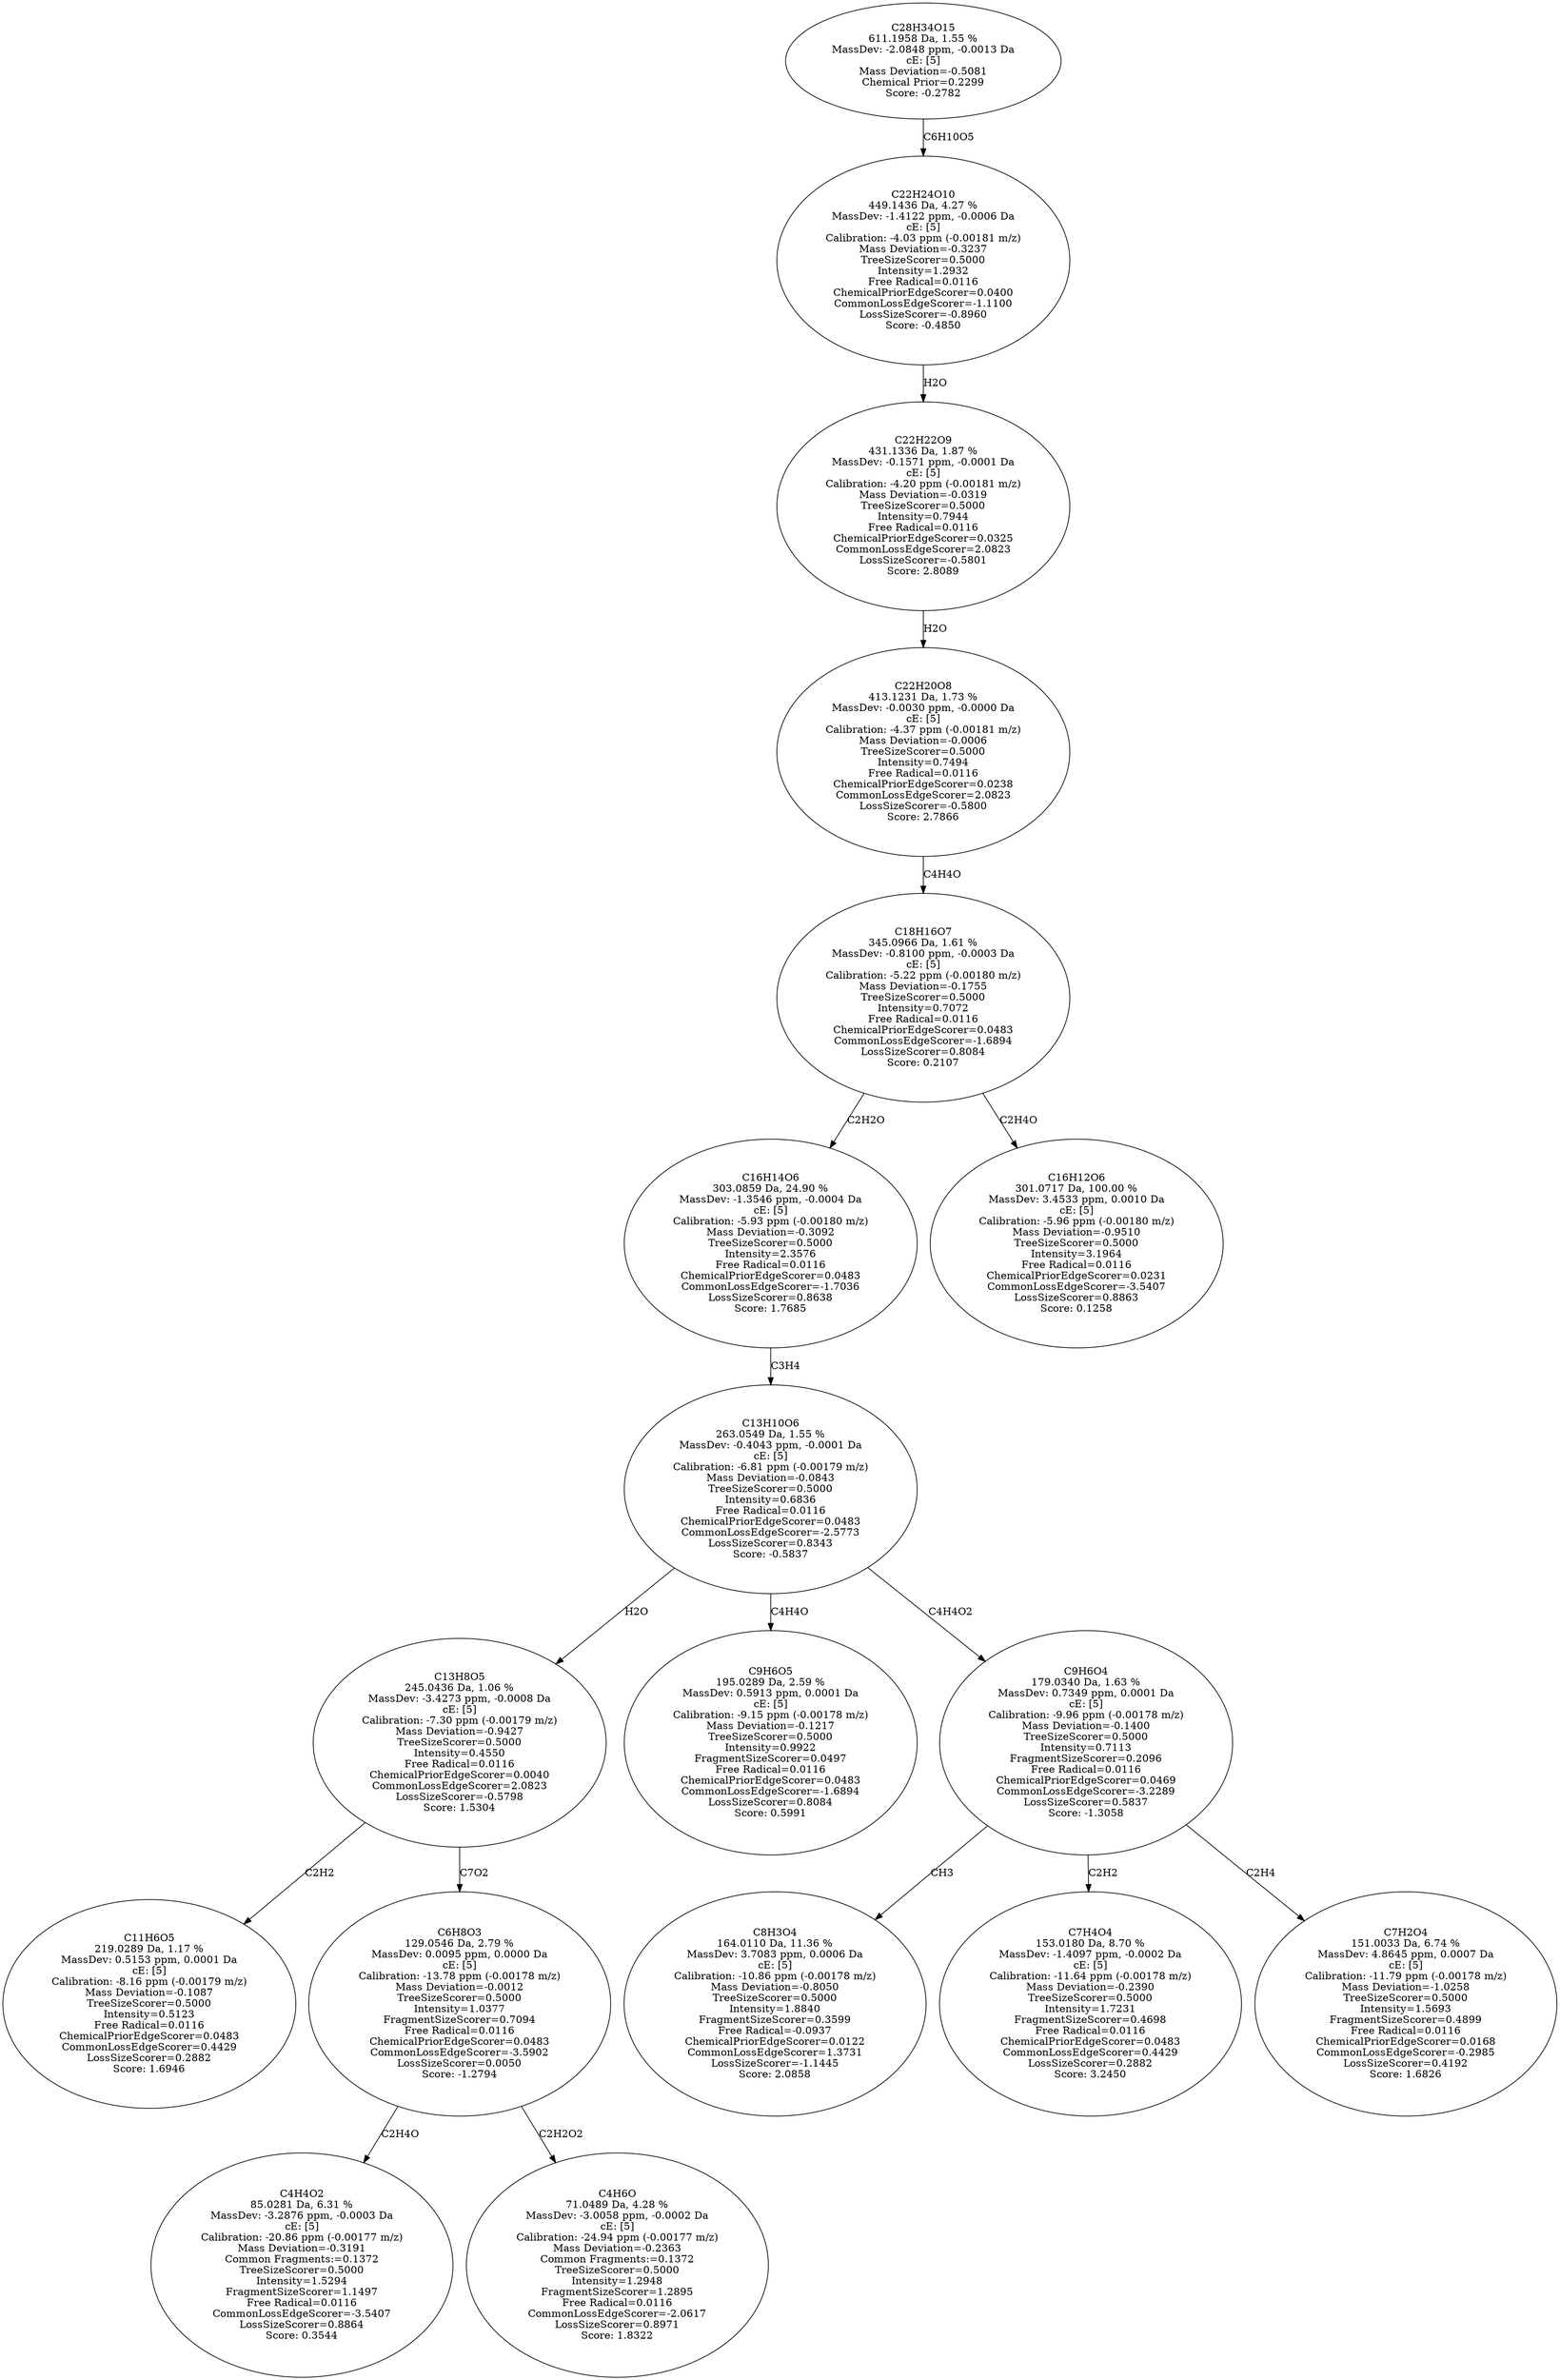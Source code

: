 strict digraph {
v1 [label="C11H6O5\n219.0289 Da, 1.17 %\nMassDev: 0.5153 ppm, 0.0001 Da\ncE: [5]\nCalibration: -8.16 ppm (-0.00179 m/z)\nMass Deviation=-0.1087\nTreeSizeScorer=0.5000\nIntensity=0.5123\nFree Radical=0.0116\nChemicalPriorEdgeScorer=0.0483\nCommonLossEdgeScorer=0.4429\nLossSizeScorer=0.2882\nScore: 1.6946"];
v2 [label="C4H4O2\n85.0281 Da, 6.31 %\nMassDev: -3.2876 ppm, -0.0003 Da\ncE: [5]\nCalibration: -20.86 ppm (-0.00177 m/z)\nMass Deviation=-0.3191\nCommon Fragments:=0.1372\nTreeSizeScorer=0.5000\nIntensity=1.5294\nFragmentSizeScorer=1.1497\nFree Radical=0.0116\nCommonLossEdgeScorer=-3.5407\nLossSizeScorer=0.8864\nScore: 0.3544"];
v3 [label="C4H6O\n71.0489 Da, 4.28 %\nMassDev: -3.0058 ppm, -0.0002 Da\ncE: [5]\nCalibration: -24.94 ppm (-0.00177 m/z)\nMass Deviation=-0.2363\nCommon Fragments:=0.1372\nTreeSizeScorer=0.5000\nIntensity=1.2948\nFragmentSizeScorer=1.2895\nFree Radical=0.0116\nCommonLossEdgeScorer=-2.0617\nLossSizeScorer=0.8971\nScore: 1.8322"];
v4 [label="C6H8O3\n129.0546 Da, 2.79 %\nMassDev: 0.0095 ppm, 0.0000 Da\ncE: [5]\nCalibration: -13.78 ppm (-0.00178 m/z)\nMass Deviation=-0.0012\nTreeSizeScorer=0.5000\nIntensity=1.0377\nFragmentSizeScorer=0.7094\nFree Radical=0.0116\nChemicalPriorEdgeScorer=0.0483\nCommonLossEdgeScorer=-3.5902\nLossSizeScorer=0.0050\nScore: -1.2794"];
v5 [label="C13H8O5\n245.0436 Da, 1.06 %\nMassDev: -3.4273 ppm, -0.0008 Da\ncE: [5]\nCalibration: -7.30 ppm (-0.00179 m/z)\nMass Deviation=-0.9427\nTreeSizeScorer=0.5000\nIntensity=0.4550\nFree Radical=0.0116\nChemicalPriorEdgeScorer=0.0040\nCommonLossEdgeScorer=2.0823\nLossSizeScorer=-0.5798\nScore: 1.5304"];
v6 [label="C9H6O5\n195.0289 Da, 2.59 %\nMassDev: 0.5913 ppm, 0.0001 Da\ncE: [5]\nCalibration: -9.15 ppm (-0.00178 m/z)\nMass Deviation=-0.1217\nTreeSizeScorer=0.5000\nIntensity=0.9922\nFragmentSizeScorer=0.0497\nFree Radical=0.0116\nChemicalPriorEdgeScorer=0.0483\nCommonLossEdgeScorer=-1.6894\nLossSizeScorer=0.8084\nScore: 0.5991"];
v7 [label="C8H3O4\n164.0110 Da, 11.36 %\nMassDev: 3.7083 ppm, 0.0006 Da\ncE: [5]\nCalibration: -10.86 ppm (-0.00178 m/z)\nMass Deviation=-0.8050\nTreeSizeScorer=0.5000\nIntensity=1.8840\nFragmentSizeScorer=0.3599\nFree Radical=-0.0937\nChemicalPriorEdgeScorer=0.0122\nCommonLossEdgeScorer=1.3731\nLossSizeScorer=-1.1445\nScore: 2.0858"];
v8 [label="C7H4O4\n153.0180 Da, 8.70 %\nMassDev: -1.4097 ppm, -0.0002 Da\ncE: [5]\nCalibration: -11.64 ppm (-0.00178 m/z)\nMass Deviation=-0.2390\nTreeSizeScorer=0.5000\nIntensity=1.7231\nFragmentSizeScorer=0.4698\nFree Radical=0.0116\nChemicalPriorEdgeScorer=0.0483\nCommonLossEdgeScorer=0.4429\nLossSizeScorer=0.2882\nScore: 3.2450"];
v9 [label="C7H2O4\n151.0033 Da, 6.74 %\nMassDev: 4.8645 ppm, 0.0007 Da\ncE: [5]\nCalibration: -11.79 ppm (-0.00178 m/z)\nMass Deviation=-1.0258\nTreeSizeScorer=0.5000\nIntensity=1.5693\nFragmentSizeScorer=0.4899\nFree Radical=0.0116\nChemicalPriorEdgeScorer=0.0168\nCommonLossEdgeScorer=-0.2985\nLossSizeScorer=0.4192\nScore: 1.6826"];
v10 [label="C9H6O4\n179.0340 Da, 1.63 %\nMassDev: 0.7349 ppm, 0.0001 Da\ncE: [5]\nCalibration: -9.96 ppm (-0.00178 m/z)\nMass Deviation=-0.1400\nTreeSizeScorer=0.5000\nIntensity=0.7113\nFragmentSizeScorer=0.2096\nFree Radical=0.0116\nChemicalPriorEdgeScorer=0.0469\nCommonLossEdgeScorer=-3.2289\nLossSizeScorer=0.5837\nScore: -1.3058"];
v11 [label="C13H10O6\n263.0549 Da, 1.55 %\nMassDev: -0.4043 ppm, -0.0001 Da\ncE: [5]\nCalibration: -6.81 ppm (-0.00179 m/z)\nMass Deviation=-0.0843\nTreeSizeScorer=0.5000\nIntensity=0.6836\nFree Radical=0.0116\nChemicalPriorEdgeScorer=0.0483\nCommonLossEdgeScorer=-2.5773\nLossSizeScorer=0.8343\nScore: -0.5837"];
v12 [label="C16H14O6\n303.0859 Da, 24.90 %\nMassDev: -1.3546 ppm, -0.0004 Da\ncE: [5]\nCalibration: -5.93 ppm (-0.00180 m/z)\nMass Deviation=-0.3092\nTreeSizeScorer=0.5000\nIntensity=2.3576\nFree Radical=0.0116\nChemicalPriorEdgeScorer=0.0483\nCommonLossEdgeScorer=-1.7036\nLossSizeScorer=0.8638\nScore: 1.7685"];
v13 [label="C16H12O6\n301.0717 Da, 100.00 %\nMassDev: 3.4533 ppm, 0.0010 Da\ncE: [5]\nCalibration: -5.96 ppm (-0.00180 m/z)\nMass Deviation=-0.9510\nTreeSizeScorer=0.5000\nIntensity=3.1964\nFree Radical=0.0116\nChemicalPriorEdgeScorer=0.0231\nCommonLossEdgeScorer=-3.5407\nLossSizeScorer=0.8863\nScore: 0.1258"];
v14 [label="C18H16O7\n345.0966 Da, 1.61 %\nMassDev: -0.8100 ppm, -0.0003 Da\ncE: [5]\nCalibration: -5.22 ppm (-0.00180 m/z)\nMass Deviation=-0.1755\nTreeSizeScorer=0.5000\nIntensity=0.7072\nFree Radical=0.0116\nChemicalPriorEdgeScorer=0.0483\nCommonLossEdgeScorer=-1.6894\nLossSizeScorer=0.8084\nScore: 0.2107"];
v15 [label="C22H20O8\n413.1231 Da, 1.73 %\nMassDev: -0.0030 ppm, -0.0000 Da\ncE: [5]\nCalibration: -4.37 ppm (-0.00181 m/z)\nMass Deviation=-0.0006\nTreeSizeScorer=0.5000\nIntensity=0.7494\nFree Radical=0.0116\nChemicalPriorEdgeScorer=0.0238\nCommonLossEdgeScorer=2.0823\nLossSizeScorer=-0.5800\nScore: 2.7866"];
v16 [label="C22H22O9\n431.1336 Da, 1.87 %\nMassDev: -0.1571 ppm, -0.0001 Da\ncE: [5]\nCalibration: -4.20 ppm (-0.00181 m/z)\nMass Deviation=-0.0319\nTreeSizeScorer=0.5000\nIntensity=0.7944\nFree Radical=0.0116\nChemicalPriorEdgeScorer=0.0325\nCommonLossEdgeScorer=2.0823\nLossSizeScorer=-0.5801\nScore: 2.8089"];
v17 [label="C22H24O10\n449.1436 Da, 4.27 %\nMassDev: -1.4122 ppm, -0.0006 Da\ncE: [5]\nCalibration: -4.03 ppm (-0.00181 m/z)\nMass Deviation=-0.3237\nTreeSizeScorer=0.5000\nIntensity=1.2932\nFree Radical=0.0116\nChemicalPriorEdgeScorer=0.0400\nCommonLossEdgeScorer=-1.1100\nLossSizeScorer=-0.8960\nScore: -0.4850"];
v18 [label="C28H34O15\n611.1958 Da, 1.55 %\nMassDev: -2.0848 ppm, -0.0013 Da\ncE: [5]\nMass Deviation=-0.5081\nChemical Prior=0.2299\nScore: -0.2782"];
v5 -> v1 [label="C2H2"];
v4 -> v2 [label="C2H4O"];
v4 -> v3 [label="C2H2O2"];
v5 -> v4 [label="C7O2"];
v11 -> v5 [label="H2O"];
v11 -> v6 [label="C4H4O"];
v10 -> v7 [label="CH3"];
v10 -> v8 [label="C2H2"];
v10 -> v9 [label="C2H4"];
v11 -> v10 [label="C4H4O2"];
v12 -> v11 [label="C3H4"];
v14 -> v12 [label="C2H2O"];
v14 -> v13 [label="C2H4O"];
v15 -> v14 [label="C4H4O"];
v16 -> v15 [label="H2O"];
v17 -> v16 [label="H2O"];
v18 -> v17 [label="C6H10O5"];
}
